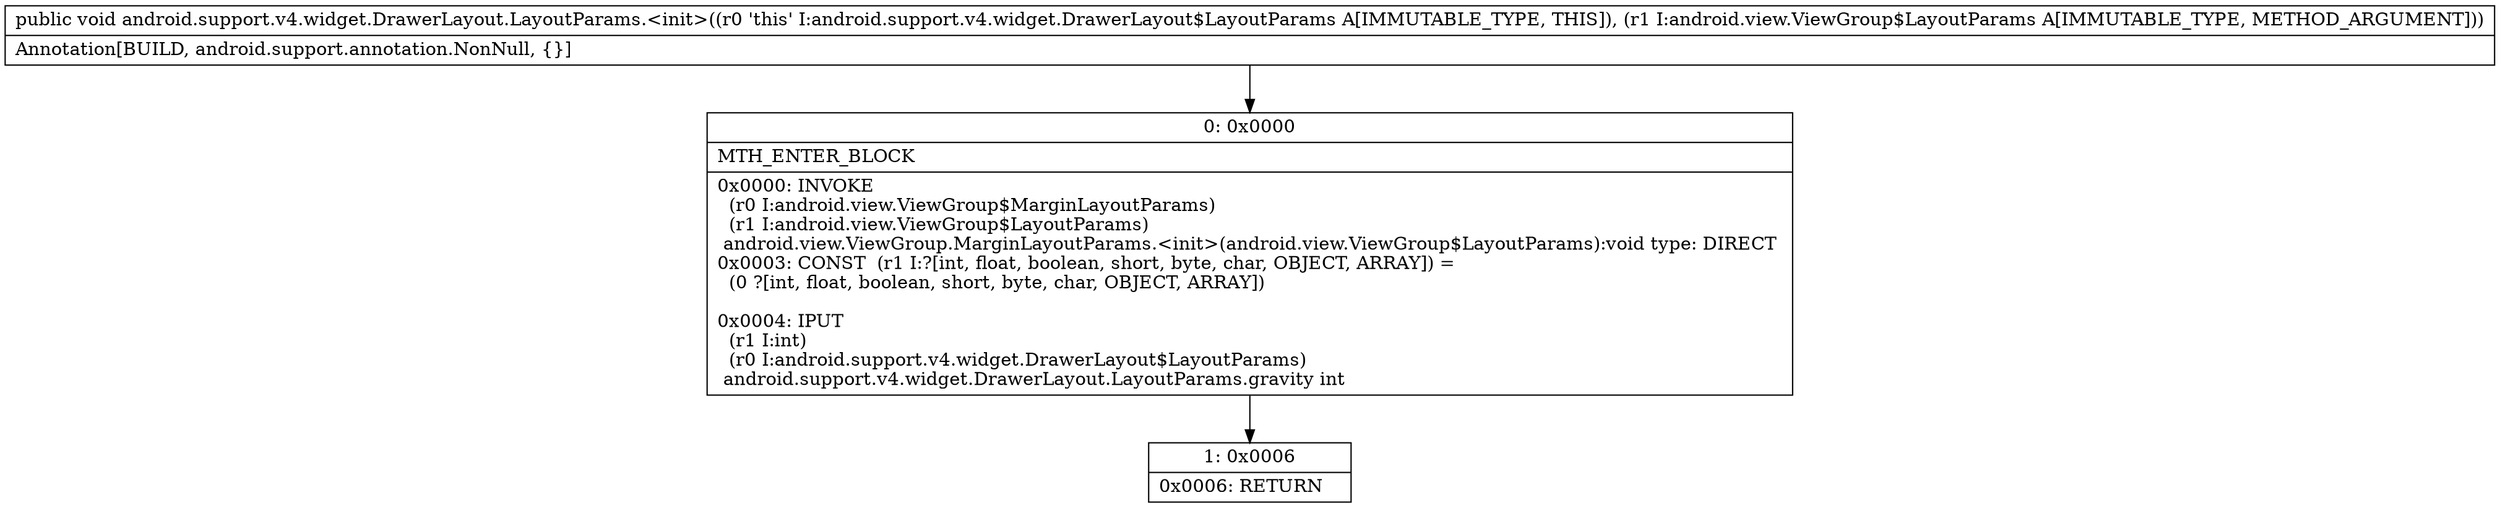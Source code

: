 digraph "CFG forandroid.support.v4.widget.DrawerLayout.LayoutParams.\<init\>(Landroid\/view\/ViewGroup$LayoutParams;)V" {
Node_0 [shape=record,label="{0\:\ 0x0000|MTH_ENTER_BLOCK\l|0x0000: INVOKE  \l  (r0 I:android.view.ViewGroup$MarginLayoutParams)\l  (r1 I:android.view.ViewGroup$LayoutParams)\l android.view.ViewGroup.MarginLayoutParams.\<init\>(android.view.ViewGroup$LayoutParams):void type: DIRECT \l0x0003: CONST  (r1 I:?[int, float, boolean, short, byte, char, OBJECT, ARRAY]) = \l  (0 ?[int, float, boolean, short, byte, char, OBJECT, ARRAY])\l \l0x0004: IPUT  \l  (r1 I:int)\l  (r0 I:android.support.v4.widget.DrawerLayout$LayoutParams)\l android.support.v4.widget.DrawerLayout.LayoutParams.gravity int \l}"];
Node_1 [shape=record,label="{1\:\ 0x0006|0x0006: RETURN   \l}"];
MethodNode[shape=record,label="{public void android.support.v4.widget.DrawerLayout.LayoutParams.\<init\>((r0 'this' I:android.support.v4.widget.DrawerLayout$LayoutParams A[IMMUTABLE_TYPE, THIS]), (r1 I:android.view.ViewGroup$LayoutParams A[IMMUTABLE_TYPE, METHOD_ARGUMENT]))  | Annotation[BUILD, android.support.annotation.NonNull, \{\}]\l}"];
MethodNode -> Node_0;
Node_0 -> Node_1;
}

